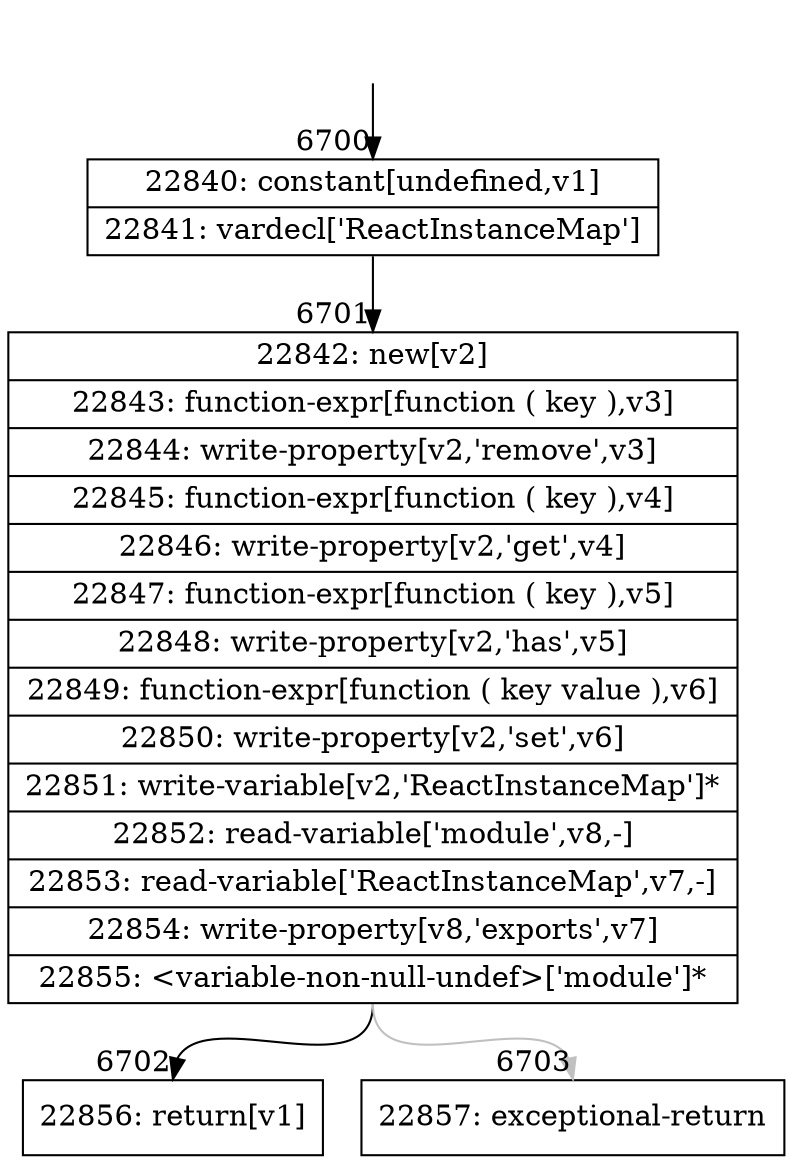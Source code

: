 digraph {
rankdir="TD"
BB_entry458[shape=none,label=""];
BB_entry458 -> BB6700 [tailport=s, headport=n, headlabel="    6700"]
BB6700 [shape=record label="{22840: constant[undefined,v1]|22841: vardecl['ReactInstanceMap']}" ] 
BB6700 -> BB6701 [tailport=s, headport=n, headlabel="      6701"]
BB6701 [shape=record label="{22842: new[v2]|22843: function-expr[function ( key ),v3]|22844: write-property[v2,'remove',v3]|22845: function-expr[function ( key ),v4]|22846: write-property[v2,'get',v4]|22847: function-expr[function ( key ),v5]|22848: write-property[v2,'has',v5]|22849: function-expr[function ( key value ),v6]|22850: write-property[v2,'set',v6]|22851: write-variable[v2,'ReactInstanceMap']*|22852: read-variable['module',v8,-]|22853: read-variable['ReactInstanceMap',v7,-]|22854: write-property[v8,'exports',v7]|22855: \<variable-non-null-undef\>['module']*}" ] 
BB6701 -> BB6702 [tailport=s, headport=n, headlabel="      6702"]
BB6701 -> BB6703 [tailport=s, headport=n, color=gray, headlabel="      6703"]
BB6702 [shape=record label="{22856: return[v1]}" ] 
BB6703 [shape=record label="{22857: exceptional-return}" ] 
//#$~ 11703
}
